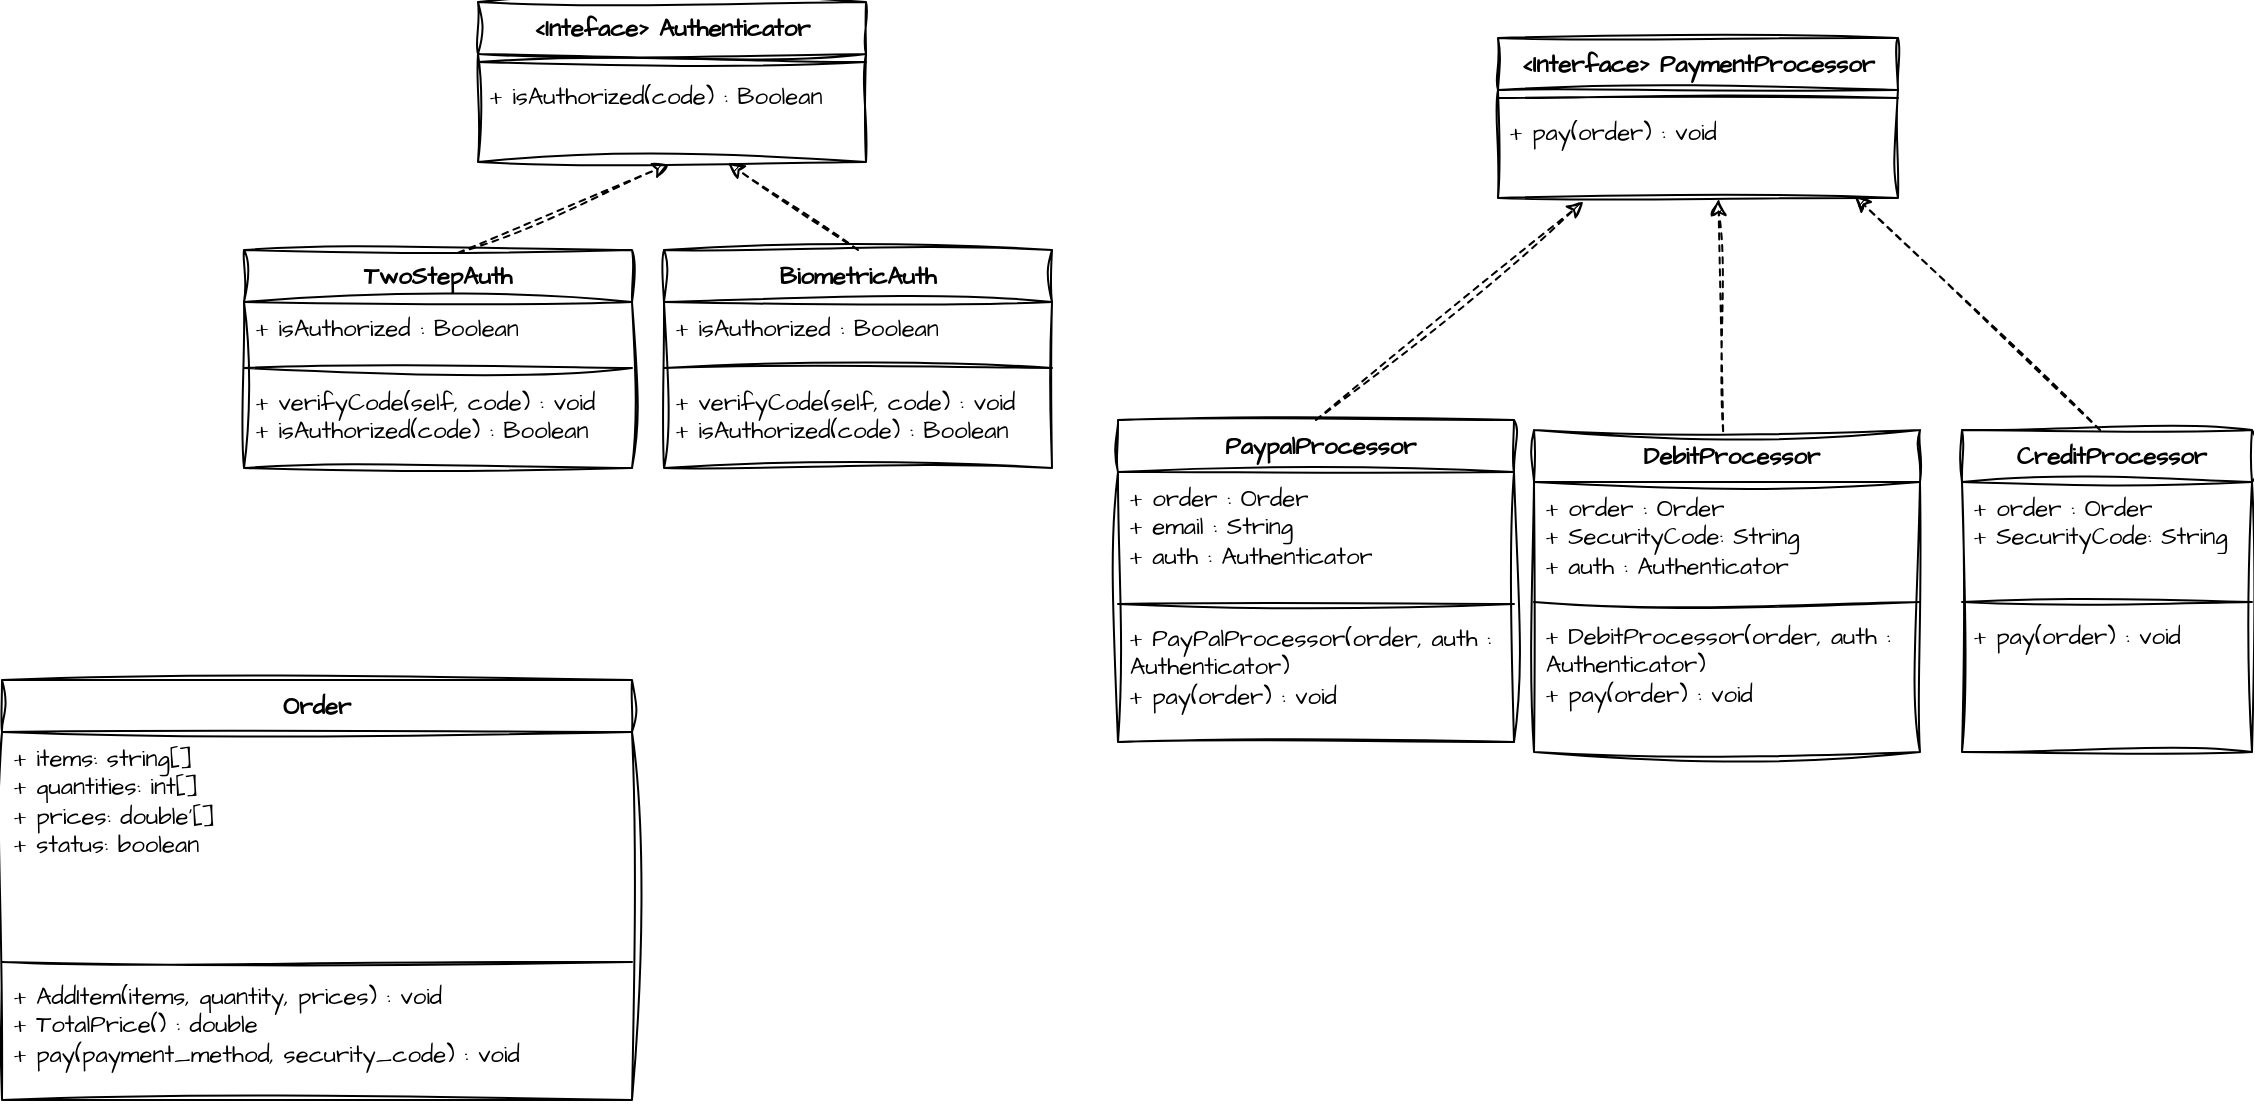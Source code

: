 <mxfile version="24.7.17">
  <diagram name="Page-1" id="HCabJiY1evGRjNhXuppe">
    <mxGraphModel dx="1007" dy="330" grid="0" gridSize="10" guides="1" tooltips="1" connect="1" arrows="1" fold="1" page="0" pageScale="1" pageWidth="850" pageHeight="1100" background="#ffffff" math="0" shadow="0">
      <root>
        <mxCell id="0" />
        <mxCell id="1" parent="0" />
        <mxCell id="81kMrHcjGHWll0CtOqSC-1" value="Order" style="swimlane;fontStyle=1;align=center;verticalAlign=top;childLayout=stackLayout;horizontal=1;startSize=26;horizontalStack=0;resizeParent=1;resizeParentMax=0;resizeLast=0;collapsible=1;marginBottom=0;whiteSpace=wrap;html=1;sketch=1;hachureGap=4;jiggle=2;curveFitting=1;fontFamily=Architects Daughter;fontSource=https%3A%2F%2Ffonts.googleapis.com%2Fcss%3Ffamily%3DArchitects%2BDaughter;" parent="1" vertex="1">
          <mxGeometry x="-294" y="354" width="315" height="210" as="geometry">
            <mxRectangle x="38" y="102" width="69" height="26" as="alternateBounds" />
          </mxGeometry>
        </mxCell>
        <mxCell id="81kMrHcjGHWll0CtOqSC-2" value="&lt;div&gt;+ items: string[]&lt;/div&gt;&lt;div&gt;+ quantities: int[]&lt;/div&gt;&lt;div&gt;+ prices: double&#39;[]&lt;/div&gt;&lt;div&gt;+ status: boolean&lt;br&gt;&lt;/div&gt;" style="text;strokeColor=none;fillColor=none;align=left;verticalAlign=top;spacingLeft=4;spacingRight=4;overflow=hidden;rotatable=0;points=[[0,0.5],[1,0.5]];portConstraint=eastwest;whiteSpace=wrap;html=1;fontFamily=Architects Daughter;fontSource=https%3A%2F%2Ffonts.googleapis.com%2Fcss%3Ffamily%3DArchitects%2BDaughter;" parent="81kMrHcjGHWll0CtOqSC-1" vertex="1">
          <mxGeometry y="26" width="315" height="111" as="geometry" />
        </mxCell>
        <mxCell id="81kMrHcjGHWll0CtOqSC-3" value="" style="line;strokeWidth=1;fillColor=none;align=left;verticalAlign=middle;spacingTop=-1;spacingLeft=3;spacingRight=3;rotatable=0;labelPosition=right;points=[];portConstraint=eastwest;strokeColor=inherit;sketch=1;hachureGap=4;jiggle=2;curveFitting=1;fontFamily=Architects Daughter;fontSource=https%3A%2F%2Ffonts.googleapis.com%2Fcss%3Ffamily%3DArchitects%2BDaughter;" parent="81kMrHcjGHWll0CtOqSC-1" vertex="1">
          <mxGeometry y="137" width="315" height="8" as="geometry" />
        </mxCell>
        <mxCell id="81kMrHcjGHWll0CtOqSC-4" value="&lt;div&gt;+ AddItem(items, quantity, prices) : void&lt;/div&gt;&lt;div&gt;+ TotalPrice() : double&lt;br&gt;&lt;/div&gt;&lt;div&gt;+ pay(payment_method, security_code) : void&lt;/div&gt;&lt;div&gt;&lt;br&gt;&lt;/div&gt;" style="text;strokeColor=none;fillColor=none;align=left;verticalAlign=top;spacingLeft=4;spacingRight=4;overflow=hidden;rotatable=0;points=[[0,0.5],[1,0.5]];portConstraint=eastwest;whiteSpace=wrap;html=1;fontFamily=Architects Daughter;fontSource=https%3A%2F%2Ffonts.googleapis.com%2Fcss%3Ffamily%3DArchitects%2BDaughter;" parent="81kMrHcjGHWll0CtOqSC-1" vertex="1">
          <mxGeometry y="145" width="315" height="65" as="geometry" />
        </mxCell>
        <mxCell id="81kMrHcjGHWll0CtOqSC-5" value="&amp;lt;Interface&amp;gt; PaymentProcessor" style="swimlane;fontStyle=1;align=center;verticalAlign=top;childLayout=stackLayout;horizontal=1;startSize=26;horizontalStack=0;resizeParent=1;resizeParentMax=0;resizeLast=0;collapsible=1;marginBottom=0;whiteSpace=wrap;html=1;sketch=1;hachureGap=4;jiggle=2;curveFitting=1;fontFamily=Architects Daughter;fontSource=https%3A%2F%2Ffonts.googleapis.com%2Fcss%3Ffamily%3DArchitects%2BDaughter;" parent="1" vertex="1">
          <mxGeometry x="454" y="33" width="200" height="80" as="geometry">
            <mxRectangle x="38" y="102" width="69" height="26" as="alternateBounds" />
          </mxGeometry>
        </mxCell>
        <mxCell id="81kMrHcjGHWll0CtOqSC-7" value="" style="line;strokeWidth=1;fillColor=none;align=left;verticalAlign=middle;spacingTop=-1;spacingLeft=3;spacingRight=3;rotatable=0;labelPosition=right;points=[];portConstraint=eastwest;strokeColor=inherit;sketch=1;hachureGap=4;jiggle=2;curveFitting=1;fontFamily=Architects Daughter;fontSource=https%3A%2F%2Ffonts.googleapis.com%2Fcss%3Ffamily%3DArchitects%2BDaughter;" parent="81kMrHcjGHWll0CtOqSC-5" vertex="1">
          <mxGeometry y="26" width="200" height="8" as="geometry" />
        </mxCell>
        <mxCell id="81kMrHcjGHWll0CtOqSC-8" value="&lt;div&gt;+ pay(order) : void&lt;br&gt;&lt;br&gt;&lt;/div&gt;" style="text;strokeColor=none;fillColor=none;align=left;verticalAlign=top;spacingLeft=4;spacingRight=4;overflow=hidden;rotatable=0;points=[[0,0.5],[1,0.5]];portConstraint=eastwest;whiteSpace=wrap;html=1;fontFamily=Architects Daughter;fontSource=https%3A%2F%2Ffonts.googleapis.com%2Fcss%3Ffamily%3DArchitects%2BDaughter;" parent="81kMrHcjGHWll0CtOqSC-5" vertex="1">
          <mxGeometry y="34" width="200" height="46" as="geometry" />
        </mxCell>
        <mxCell id="R56eTqGV_iMPQeIZ6Qfe-1" value="&amp;nbsp;PaypalProcessor" style="swimlane;fontStyle=1;align=center;verticalAlign=top;childLayout=stackLayout;horizontal=1;startSize=26;horizontalStack=0;resizeParent=1;resizeParentMax=0;resizeLast=0;collapsible=1;marginBottom=0;whiteSpace=wrap;html=1;sketch=1;hachureGap=4;jiggle=2;curveFitting=1;fontFamily=Architects Daughter;fontSource=https%3A%2F%2Ffonts.googleapis.com%2Fcss%3Ffamily%3DArchitects%2BDaughter;" vertex="1" parent="1">
          <mxGeometry x="264" y="224" width="198" height="161" as="geometry">
            <mxRectangle x="38" y="102" width="69" height="26" as="alternateBounds" />
          </mxGeometry>
        </mxCell>
        <mxCell id="R56eTqGV_iMPQeIZ6Qfe-2" value="&lt;div&gt;+ order : Order&lt;/div&gt;&lt;div&gt;+ email : String&lt;br&gt;&lt;/div&gt;&lt;div&gt;+ auth : Authenticator&lt;br&gt;&lt;/div&gt;" style="text;strokeColor=none;fillColor=none;align=left;verticalAlign=top;spacingLeft=4;spacingRight=4;overflow=hidden;rotatable=0;points=[[0,0.5],[1,0.5]];portConstraint=eastwest;whiteSpace=wrap;html=1;fontFamily=Architects Daughter;fontSource=https%3A%2F%2Ffonts.googleapis.com%2Fcss%3Ffamily%3DArchitects%2BDaughter;" vertex="1" parent="R56eTqGV_iMPQeIZ6Qfe-1">
          <mxGeometry y="26" width="198" height="62" as="geometry" />
        </mxCell>
        <mxCell id="R56eTqGV_iMPQeIZ6Qfe-3" value="" style="line;strokeWidth=1;fillColor=none;align=left;verticalAlign=middle;spacingTop=-1;spacingLeft=3;spacingRight=3;rotatable=0;labelPosition=right;points=[];portConstraint=eastwest;strokeColor=inherit;sketch=1;hachureGap=4;jiggle=2;curveFitting=1;fontFamily=Architects Daughter;fontSource=https%3A%2F%2Ffonts.googleapis.com%2Fcss%3Ffamily%3DArchitects%2BDaughter;" vertex="1" parent="R56eTqGV_iMPQeIZ6Qfe-1">
          <mxGeometry y="88" width="198" height="8" as="geometry" />
        </mxCell>
        <mxCell id="R56eTqGV_iMPQeIZ6Qfe-4" value="&lt;div&gt;&lt;div&gt;+ PayPalProcessor(order, auth : Authenticator)&lt;/div&gt;&lt;/div&gt;&lt;div&gt;+ pay(order) : void&lt;br&gt;&lt;br&gt;&lt;/div&gt;" style="text;strokeColor=none;fillColor=none;align=left;verticalAlign=top;spacingLeft=4;spacingRight=4;overflow=hidden;rotatable=0;points=[[0,0.5],[1,0.5]];portConstraint=eastwest;whiteSpace=wrap;html=1;fontFamily=Architects Daughter;fontSource=https%3A%2F%2Ffonts.googleapis.com%2Fcss%3Ffamily%3DArchitects%2BDaughter;" vertex="1" parent="R56eTqGV_iMPQeIZ6Qfe-1">
          <mxGeometry y="96" width="198" height="65" as="geometry" />
        </mxCell>
        <mxCell id="R56eTqGV_iMPQeIZ6Qfe-7" value="&amp;nbsp;DebitProcessor" style="swimlane;fontStyle=1;align=center;verticalAlign=top;childLayout=stackLayout;horizontal=1;startSize=26;horizontalStack=0;resizeParent=1;resizeParentMax=0;resizeLast=0;collapsible=1;marginBottom=0;whiteSpace=wrap;html=1;sketch=1;hachureGap=4;jiggle=2;curveFitting=1;fontFamily=Architects Daughter;fontSource=https%3A%2F%2Ffonts.googleapis.com%2Fcss%3Ffamily%3DArchitects%2BDaughter;" vertex="1" parent="1">
          <mxGeometry x="472" y="229" width="193" height="161" as="geometry">
            <mxRectangle x="38" y="102" width="69" height="26" as="alternateBounds" />
          </mxGeometry>
        </mxCell>
        <mxCell id="R56eTqGV_iMPQeIZ6Qfe-8" value="&lt;div&gt;+ order : Order&lt;/div&gt;&lt;div&gt;+ SecurityCode: String&lt;/div&gt;&lt;div&gt;+ auth : Authenticator&lt;br&gt;&lt;/div&gt;" style="text;strokeColor=none;fillColor=none;align=left;verticalAlign=top;spacingLeft=4;spacingRight=4;overflow=hidden;rotatable=0;points=[[0,0.5],[1,0.5]];portConstraint=eastwest;whiteSpace=wrap;html=1;fontFamily=Architects Daughter;fontSource=https%3A%2F%2Ffonts.googleapis.com%2Fcss%3Ffamily%3DArchitects%2BDaughter;" vertex="1" parent="R56eTqGV_iMPQeIZ6Qfe-7">
          <mxGeometry y="26" width="193" height="56" as="geometry" />
        </mxCell>
        <mxCell id="R56eTqGV_iMPQeIZ6Qfe-9" value="" style="line;strokeWidth=1;fillColor=none;align=left;verticalAlign=middle;spacingTop=-1;spacingLeft=3;spacingRight=3;rotatable=0;labelPosition=right;points=[];portConstraint=eastwest;strokeColor=inherit;sketch=1;hachureGap=4;jiggle=2;curveFitting=1;fontFamily=Architects Daughter;fontSource=https%3A%2F%2Ffonts.googleapis.com%2Fcss%3Ffamily%3DArchitects%2BDaughter;" vertex="1" parent="R56eTqGV_iMPQeIZ6Qfe-7">
          <mxGeometry y="82" width="193" height="8" as="geometry" />
        </mxCell>
        <mxCell id="R56eTqGV_iMPQeIZ6Qfe-10" value="&lt;div&gt;+ DebitProcessor(order, auth : Authenticator)&lt;/div&gt;&lt;div&gt;+ pay(order) : void&lt;br&gt;&lt;br&gt;&lt;/div&gt;" style="text;strokeColor=none;fillColor=none;align=left;verticalAlign=top;spacingLeft=4;spacingRight=4;overflow=hidden;rotatable=0;points=[[0,0.5],[1,0.5]];portConstraint=eastwest;whiteSpace=wrap;html=1;fontFamily=Architects Daughter;fontSource=https%3A%2F%2Ffonts.googleapis.com%2Fcss%3Ffamily%3DArchitects%2BDaughter;" vertex="1" parent="R56eTqGV_iMPQeIZ6Qfe-7">
          <mxGeometry y="90" width="193" height="71" as="geometry" />
        </mxCell>
        <mxCell id="R56eTqGV_iMPQeIZ6Qfe-11" value="&amp;nbsp;CreditProcessor" style="swimlane;fontStyle=1;align=center;verticalAlign=top;childLayout=stackLayout;horizontal=1;startSize=26;horizontalStack=0;resizeParent=1;resizeParentMax=0;resizeLast=0;collapsible=1;marginBottom=0;whiteSpace=wrap;html=1;sketch=1;hachureGap=4;jiggle=2;curveFitting=1;fontFamily=Architects Daughter;fontSource=https%3A%2F%2Ffonts.googleapis.com%2Fcss%3Ffamily%3DArchitects%2BDaughter;" vertex="1" parent="1">
          <mxGeometry x="686" y="229" width="145" height="161" as="geometry">
            <mxRectangle x="38" y="102" width="69" height="26" as="alternateBounds" />
          </mxGeometry>
        </mxCell>
        <mxCell id="R56eTqGV_iMPQeIZ6Qfe-12" value="&lt;div&gt;+ order : Order&lt;/div&gt;&lt;div&gt;+ SecurityCode: String&lt;br&gt;&lt;/div&gt;" style="text;strokeColor=none;fillColor=none;align=left;verticalAlign=top;spacingLeft=4;spacingRight=4;overflow=hidden;rotatable=0;points=[[0,0.5],[1,0.5]];portConstraint=eastwest;whiteSpace=wrap;html=1;fontFamily=Architects Daughter;fontSource=https%3A%2F%2Ffonts.googleapis.com%2Fcss%3Ffamily%3DArchitects%2BDaughter;" vertex="1" parent="R56eTqGV_iMPQeIZ6Qfe-11">
          <mxGeometry y="26" width="145" height="56" as="geometry" />
        </mxCell>
        <mxCell id="R56eTqGV_iMPQeIZ6Qfe-13" value="" style="line;strokeWidth=1;fillColor=none;align=left;verticalAlign=middle;spacingTop=-1;spacingLeft=3;spacingRight=3;rotatable=0;labelPosition=right;points=[];portConstraint=eastwest;strokeColor=inherit;sketch=1;hachureGap=4;jiggle=2;curveFitting=1;fontFamily=Architects Daughter;fontSource=https%3A%2F%2Ffonts.googleapis.com%2Fcss%3Ffamily%3DArchitects%2BDaughter;" vertex="1" parent="R56eTqGV_iMPQeIZ6Qfe-11">
          <mxGeometry y="82" width="145" height="8" as="geometry" />
        </mxCell>
        <mxCell id="R56eTqGV_iMPQeIZ6Qfe-14" value="&lt;div&gt;+ pay(order) : void&lt;br&gt;&lt;br&gt;&lt;/div&gt;" style="text;strokeColor=none;fillColor=none;align=left;verticalAlign=top;spacingLeft=4;spacingRight=4;overflow=hidden;rotatable=0;points=[[0,0.5],[1,0.5]];portConstraint=eastwest;whiteSpace=wrap;html=1;fontFamily=Architects Daughter;fontSource=https%3A%2F%2Ffonts.googleapis.com%2Fcss%3Ffamily%3DArchitects%2BDaughter;" vertex="1" parent="R56eTqGV_iMPQeIZ6Qfe-11">
          <mxGeometry y="90" width="145" height="71" as="geometry" />
        </mxCell>
        <mxCell id="R56eTqGV_iMPQeIZ6Qfe-16" value="" style="html=1;labelBackgroundColor=#ffffff;startArrow=none;startFill=0;startSize=6;endArrow=classic;endFill=1;endSize=6;jettySize=auto;orthogonalLoop=1;strokeWidth=1;dashed=1;fontSize=14;rounded=0;sketch=1;hachureGap=4;jiggle=2;curveFitting=1;fontFamily=Architects Daughter;fontSource=https%3A%2F%2Ffonts.googleapis.com%2Fcss%3Ffamily%3DArchitects%2BDaughter;entryX=0.551;entryY=1.012;entryDx=0;entryDy=0;entryPerimeter=0;exitX=0.49;exitY=0.004;exitDx=0;exitDy=0;exitPerimeter=0;" edge="1" parent="1" source="R56eTqGV_iMPQeIZ6Qfe-7" target="81kMrHcjGHWll0CtOqSC-8">
          <mxGeometry width="60" height="60" relative="1" as="geometry">
            <mxPoint x="582" y="354" as="sourcePoint" />
            <mxPoint x="589" y="318" as="targetPoint" />
          </mxGeometry>
        </mxCell>
        <mxCell id="R56eTqGV_iMPQeIZ6Qfe-17" value="" style="html=1;labelBackgroundColor=#ffffff;startArrow=none;startFill=0;startSize=6;endArrow=classic;endFill=1;endSize=6;jettySize=auto;orthogonalLoop=1;strokeWidth=1;dashed=1;fontSize=14;rounded=0;sketch=1;hachureGap=4;jiggle=2;curveFitting=1;fontFamily=Architects Daughter;fontSource=https%3A%2F%2Ffonts.googleapis.com%2Fcss%3Ffamily%3DArchitects%2BDaughter;entryX=0.891;entryY=0.975;entryDx=0;entryDy=0;entryPerimeter=0;exitX=0.476;exitY=0;exitDx=0;exitDy=0;exitPerimeter=0;" edge="1" parent="1" source="R56eTqGV_iMPQeIZ6Qfe-11" target="81kMrHcjGHWll0CtOqSC-8">
          <mxGeometry width="60" height="60" relative="1" as="geometry">
            <mxPoint x="733" y="349" as="sourcePoint" />
            <mxPoint x="734" y="305" as="targetPoint" />
          </mxGeometry>
        </mxCell>
        <mxCell id="R56eTqGV_iMPQeIZ6Qfe-41" value="TwoStepAuth" style="swimlane;fontStyle=1;align=center;verticalAlign=top;childLayout=stackLayout;horizontal=1;startSize=26;horizontalStack=0;resizeParent=1;resizeParentMax=0;resizeLast=0;collapsible=1;marginBottom=0;whiteSpace=wrap;html=1;sketch=1;hachureGap=4;jiggle=2;curveFitting=1;fontFamily=Architects Daughter;fontSource=https%3A%2F%2Ffonts.googleapis.com%2Fcss%3Ffamily%3DArchitects%2BDaughter;" vertex="1" parent="1">
          <mxGeometry x="-173" y="139" width="194" height="109" as="geometry">
            <mxRectangle x="38" y="102" width="69" height="26" as="alternateBounds" />
          </mxGeometry>
        </mxCell>
        <mxCell id="R56eTqGV_iMPQeIZ6Qfe-42" value="+ isAuthorized : Boolean" style="text;strokeColor=none;fillColor=none;align=left;verticalAlign=top;spacingLeft=4;spacingRight=4;overflow=hidden;rotatable=0;points=[[0,0.5],[1,0.5]];portConstraint=eastwest;whiteSpace=wrap;html=1;fontFamily=Architects Daughter;fontSource=https%3A%2F%2Ffonts.googleapis.com%2Fcss%3Ffamily%3DArchitects%2BDaughter;" vertex="1" parent="R56eTqGV_iMPQeIZ6Qfe-41">
          <mxGeometry y="26" width="194" height="29" as="geometry" />
        </mxCell>
        <mxCell id="R56eTqGV_iMPQeIZ6Qfe-43" value="" style="line;strokeWidth=1;fillColor=none;align=left;verticalAlign=middle;spacingTop=-1;spacingLeft=3;spacingRight=3;rotatable=0;labelPosition=right;points=[];portConstraint=eastwest;strokeColor=inherit;sketch=1;hachureGap=4;jiggle=2;curveFitting=1;fontFamily=Architects Daughter;fontSource=https%3A%2F%2Ffonts.googleapis.com%2Fcss%3Ffamily%3DArchitects%2BDaughter;" vertex="1" parent="R56eTqGV_iMPQeIZ6Qfe-41">
          <mxGeometry y="55" width="194" height="8" as="geometry" />
        </mxCell>
        <mxCell id="R56eTqGV_iMPQeIZ6Qfe-44" value="&lt;div&gt;+ verifyCode(self, code) : void&lt;br&gt;+ isAuthorized(code) : Boolean&lt;br&gt;&lt;/div&gt;" style="text;strokeColor=none;fillColor=none;align=left;verticalAlign=top;spacingLeft=4;spacingRight=4;overflow=hidden;rotatable=0;points=[[0,0.5],[1,0.5]];portConstraint=eastwest;whiteSpace=wrap;html=1;fontFamily=Architects Daughter;fontSource=https%3A%2F%2Ffonts.googleapis.com%2Fcss%3Ffamily%3DArchitects%2BDaughter;" vertex="1" parent="R56eTqGV_iMPQeIZ6Qfe-41">
          <mxGeometry y="63" width="194" height="46" as="geometry" />
        </mxCell>
        <mxCell id="R56eTqGV_iMPQeIZ6Qfe-48" value="&amp;lt;Inteface&amp;gt; Authenticator" style="swimlane;fontStyle=1;align=center;verticalAlign=top;childLayout=stackLayout;horizontal=1;startSize=26;horizontalStack=0;resizeParent=1;resizeParentMax=0;resizeLast=0;collapsible=1;marginBottom=0;whiteSpace=wrap;html=1;sketch=1;hachureGap=4;jiggle=2;curveFitting=1;fontFamily=Architects Daughter;fontSource=https%3A%2F%2Ffonts.googleapis.com%2Fcss%3Ffamily%3DArchitects%2BDaughter;" vertex="1" parent="1">
          <mxGeometry x="-56" y="15" width="194" height="80" as="geometry">
            <mxRectangle x="38" y="102" width="69" height="26" as="alternateBounds" />
          </mxGeometry>
        </mxCell>
        <mxCell id="R56eTqGV_iMPQeIZ6Qfe-50" value="" style="line;strokeWidth=1;fillColor=none;align=left;verticalAlign=middle;spacingTop=-1;spacingLeft=3;spacingRight=3;rotatable=0;labelPosition=right;points=[];portConstraint=eastwest;strokeColor=inherit;sketch=1;hachureGap=4;jiggle=2;curveFitting=1;fontFamily=Architects Daughter;fontSource=https%3A%2F%2Ffonts.googleapis.com%2Fcss%3Ffamily%3DArchitects%2BDaughter;" vertex="1" parent="R56eTqGV_iMPQeIZ6Qfe-48">
          <mxGeometry y="26" width="194" height="8" as="geometry" />
        </mxCell>
        <mxCell id="R56eTqGV_iMPQeIZ6Qfe-51" value="&lt;div&gt;+ isAuthorized(code) : Boolean&lt;br&gt;&lt;/div&gt;" style="text;strokeColor=none;fillColor=none;align=left;verticalAlign=top;spacingLeft=4;spacingRight=4;overflow=hidden;rotatable=0;points=[[0,0.5],[1,0.5]];portConstraint=eastwest;whiteSpace=wrap;html=1;fontFamily=Architects Daughter;fontSource=https%3A%2F%2Ffonts.googleapis.com%2Fcss%3Ffamily%3DArchitects%2BDaughter;" vertex="1" parent="R56eTqGV_iMPQeIZ6Qfe-48">
          <mxGeometry y="34" width="194" height="46" as="geometry" />
        </mxCell>
        <mxCell id="R56eTqGV_iMPQeIZ6Qfe-53" value="" style="html=1;labelBackgroundColor=#ffffff;startArrow=none;startFill=0;startSize=6;endArrow=classic;endFill=1;endSize=6;jettySize=auto;orthogonalLoop=1;strokeWidth=1;dashed=1;fontSize=14;rounded=0;sketch=1;hachureGap=4;jiggle=2;curveFitting=1;fontFamily=Architects Daughter;fontSource=https%3A%2F%2Ffonts.googleapis.com%2Fcss%3Ffamily%3DArchitects%2BDaughter;entryX=0.214;entryY=1.04;entryDx=0;entryDy=0;entryPerimeter=0;exitX=0.5;exitY=0;exitDx=0;exitDy=0;" edge="1" parent="1" source="R56eTqGV_iMPQeIZ6Qfe-1" target="81kMrHcjGHWll0CtOqSC-8">
          <mxGeometry width="60" height="60" relative="1" as="geometry">
            <mxPoint x="327" y="385" as="sourcePoint" />
            <mxPoint x="540" y="150" as="targetPoint" />
          </mxGeometry>
        </mxCell>
        <mxCell id="R56eTqGV_iMPQeIZ6Qfe-45" value="" style="html=1;labelBackgroundColor=#ffffff;startArrow=none;startFill=0;startSize=6;endArrow=classic;endFill=1;endSize=6;jettySize=auto;orthogonalLoop=1;strokeWidth=1;dashed=1;fontSize=14;rounded=0;sketch=1;hachureGap=4;jiggle=2;curveFitting=1;fontFamily=Architects Daughter;fontSource=https%3A%2F%2Ffonts.googleapis.com%2Fcss%3Ffamily%3DArchitects%2BDaughter;entryX=0.493;entryY=1.024;entryDx=0;entryDy=0;entryPerimeter=0;exitX=0.552;exitY=0.012;exitDx=0;exitDy=0;exitPerimeter=0;" edge="1" parent="1" source="R56eTqGV_iMPQeIZ6Qfe-41" target="R56eTqGV_iMPQeIZ6Qfe-51">
          <mxGeometry width="60" height="60" relative="1" as="geometry">
            <mxPoint x="62.0" y="374.495" as="sourcePoint" />
            <mxPoint x="274.92" y="139" as="targetPoint" />
          </mxGeometry>
        </mxCell>
        <mxCell id="R56eTqGV_iMPQeIZ6Qfe-56" value="BiometricAuth" style="swimlane;fontStyle=1;align=center;verticalAlign=top;childLayout=stackLayout;horizontal=1;startSize=26;horizontalStack=0;resizeParent=1;resizeParentMax=0;resizeLast=0;collapsible=1;marginBottom=0;whiteSpace=wrap;html=1;sketch=1;hachureGap=4;jiggle=2;curveFitting=1;fontFamily=Architects Daughter;fontSource=https%3A%2F%2Ffonts.googleapis.com%2Fcss%3Ffamily%3DArchitects%2BDaughter;" vertex="1" parent="1">
          <mxGeometry x="37" y="139" width="194" height="109" as="geometry">
            <mxRectangle x="38" y="102" width="69" height="26" as="alternateBounds" />
          </mxGeometry>
        </mxCell>
        <mxCell id="R56eTqGV_iMPQeIZ6Qfe-57" value="+ isAuthorized : Boolean" style="text;strokeColor=none;fillColor=none;align=left;verticalAlign=top;spacingLeft=4;spacingRight=4;overflow=hidden;rotatable=0;points=[[0,0.5],[1,0.5]];portConstraint=eastwest;whiteSpace=wrap;html=1;fontFamily=Architects Daughter;fontSource=https%3A%2F%2Ffonts.googleapis.com%2Fcss%3Ffamily%3DArchitects%2BDaughter;" vertex="1" parent="R56eTqGV_iMPQeIZ6Qfe-56">
          <mxGeometry y="26" width="194" height="29" as="geometry" />
        </mxCell>
        <mxCell id="R56eTqGV_iMPQeIZ6Qfe-58" value="" style="line;strokeWidth=1;fillColor=none;align=left;verticalAlign=middle;spacingTop=-1;spacingLeft=3;spacingRight=3;rotatable=0;labelPosition=right;points=[];portConstraint=eastwest;strokeColor=inherit;sketch=1;hachureGap=4;jiggle=2;curveFitting=1;fontFamily=Architects Daughter;fontSource=https%3A%2F%2Ffonts.googleapis.com%2Fcss%3Ffamily%3DArchitects%2BDaughter;" vertex="1" parent="R56eTqGV_iMPQeIZ6Qfe-56">
          <mxGeometry y="55" width="194" height="8" as="geometry" />
        </mxCell>
        <mxCell id="R56eTqGV_iMPQeIZ6Qfe-59" value="&lt;div&gt;+ verifyCode(self, code) : void&lt;br&gt;+ isAuthorized(code) : Boolean&lt;br&gt;&lt;/div&gt;" style="text;strokeColor=none;fillColor=none;align=left;verticalAlign=top;spacingLeft=4;spacingRight=4;overflow=hidden;rotatable=0;points=[[0,0.5],[1,0.5]];portConstraint=eastwest;whiteSpace=wrap;html=1;fontFamily=Architects Daughter;fontSource=https%3A%2F%2Ffonts.googleapis.com%2Fcss%3Ffamily%3DArchitects%2BDaughter;" vertex="1" parent="R56eTqGV_iMPQeIZ6Qfe-56">
          <mxGeometry y="63" width="194" height="46" as="geometry" />
        </mxCell>
        <mxCell id="R56eTqGV_iMPQeIZ6Qfe-60" value="" style="html=1;labelBackgroundColor=#ffffff;startArrow=none;startFill=0;startSize=6;endArrow=classic;endFill=1;endSize=6;jettySize=auto;orthogonalLoop=1;strokeWidth=1;dashed=1;fontSize=14;rounded=0;sketch=1;hachureGap=4;jiggle=2;curveFitting=1;fontFamily=Architects Daughter;fontSource=https%3A%2F%2Ffonts.googleapis.com%2Fcss%3Ffamily%3DArchitects%2BDaughter;entryX=0.644;entryY=1.011;entryDx=0;entryDy=0;entryPerimeter=0;exitX=0.5;exitY=0;exitDx=0;exitDy=0;" edge="1" parent="1" source="R56eTqGV_iMPQeIZ6Qfe-56" target="R56eTqGV_iMPQeIZ6Qfe-51">
          <mxGeometry width="60" height="60" relative="1" as="geometry">
            <mxPoint x="-56" y="150" as="sourcePoint" />
            <mxPoint x="50" y="106" as="targetPoint" />
          </mxGeometry>
        </mxCell>
      </root>
    </mxGraphModel>
  </diagram>
</mxfile>
